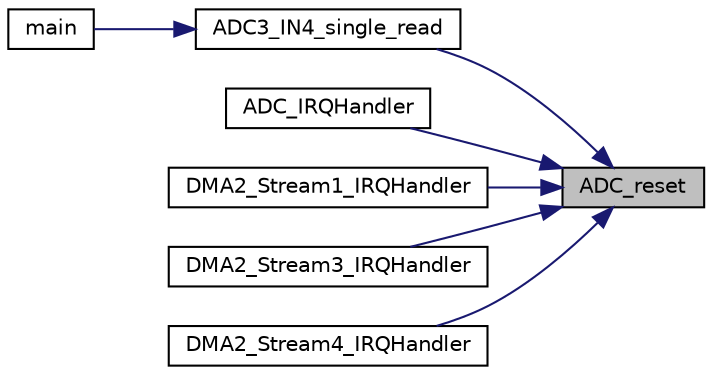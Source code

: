 digraph "ADC_reset"
{
 // LATEX_PDF_SIZE
  edge [fontname="Helvetica",fontsize="10",labelfontname="Helvetica",labelfontsize="10"];
  node [fontname="Helvetica",fontsize="10",shape=record];
  rankdir="RL";
  Node1 [label="ADC_reset",height=0.2,width=0.4,color="black", fillcolor="grey75", style="filled", fontcolor="black",tooltip="Resets the ADCs and the timer."];
  Node1 -> Node2 [dir="back",color="midnightblue",fontsize="10",style="solid",fontname="Helvetica"];
  Node2 [label="ADC3_IN4_single_read",height=0.2,width=0.4,color="black", fillcolor="white", style="filled",URL="$measuring_8c.html#ab914f447426074c9498ed6a5902b7f73",tooltip="Read one single value of the ADC in single conversion mode."];
  Node2 -> Node3 [dir="back",color="midnightblue",fontsize="10",style="solid",fontname="Helvetica"];
  Node3 [label="main",height=0.2,width=0.4,color="black", fillcolor="white", style="filled",URL="$main_8c.html#a840291bc02cba5474a4cb46a9b9566fe",tooltip="Main function."];
  Node1 -> Node4 [dir="back",color="midnightblue",fontsize="10",style="solid",fontname="Helvetica"];
  Node4 [label="ADC_IRQHandler",height=0.2,width=0.4,color="black", fillcolor="white", style="filled",URL="$measuring_8c.html#a06406eadf297fa89a6eaf9586b227a69",tooltip="Interrupt handler for the ADCs."];
  Node1 -> Node5 [dir="back",color="midnightblue",fontsize="10",style="solid",fontname="Helvetica"];
  Node5 [label="DMA2_Stream1_IRQHandler",height=0.2,width=0.4,color="black", fillcolor="white", style="filled",URL="$measuring_8c.html#adab6f3e22e90bd5b1ceebb98022abdf2",tooltip="Interrupt handler for DMA2 Stream1."];
  Node1 -> Node6 [dir="back",color="midnightblue",fontsize="10",style="solid",fontname="Helvetica"];
  Node6 [label="DMA2_Stream3_IRQHandler",height=0.2,width=0.4,color="black", fillcolor="white", style="filled",URL="$measuring_8c.html#a877135f6494d6923d6f6ec32d75d9eeb",tooltip="Interrupt handler for DMA2 Stream3."];
  Node1 -> Node7 [dir="back",color="midnightblue",fontsize="10",style="solid",fontname="Helvetica"];
  Node7 [label="DMA2_Stream4_IRQHandler",height=0.2,width=0.4,color="black", fillcolor="white", style="filled",URL="$measuring_8c.html#a295198ed574625d416158a5fc54205ea",tooltip="Interrupt handler for DMA2 Stream4."];
}
